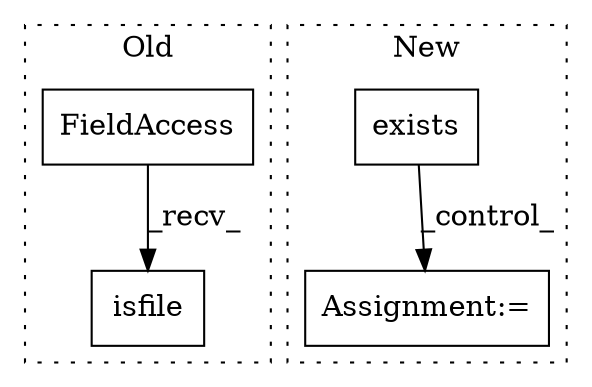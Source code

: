 digraph G {
subgraph cluster0 {
1 [label="isfile" a="32" s="1069,1083" l="7,1" shape="box"];
3 [label="FieldAccess" a="22" s="1061" l="7" shape="box"];
label = "Old";
style="dotted";
}
subgraph cluster1 {
2 [label="exists" a="32" s="627" l="8" shape="box"];
4 [label="Assignment:=" a="7" s="889" l="1" shape="box"];
label = "New";
style="dotted";
}
2 -> 4 [label="_control_"];
3 -> 1 [label="_recv_"];
}